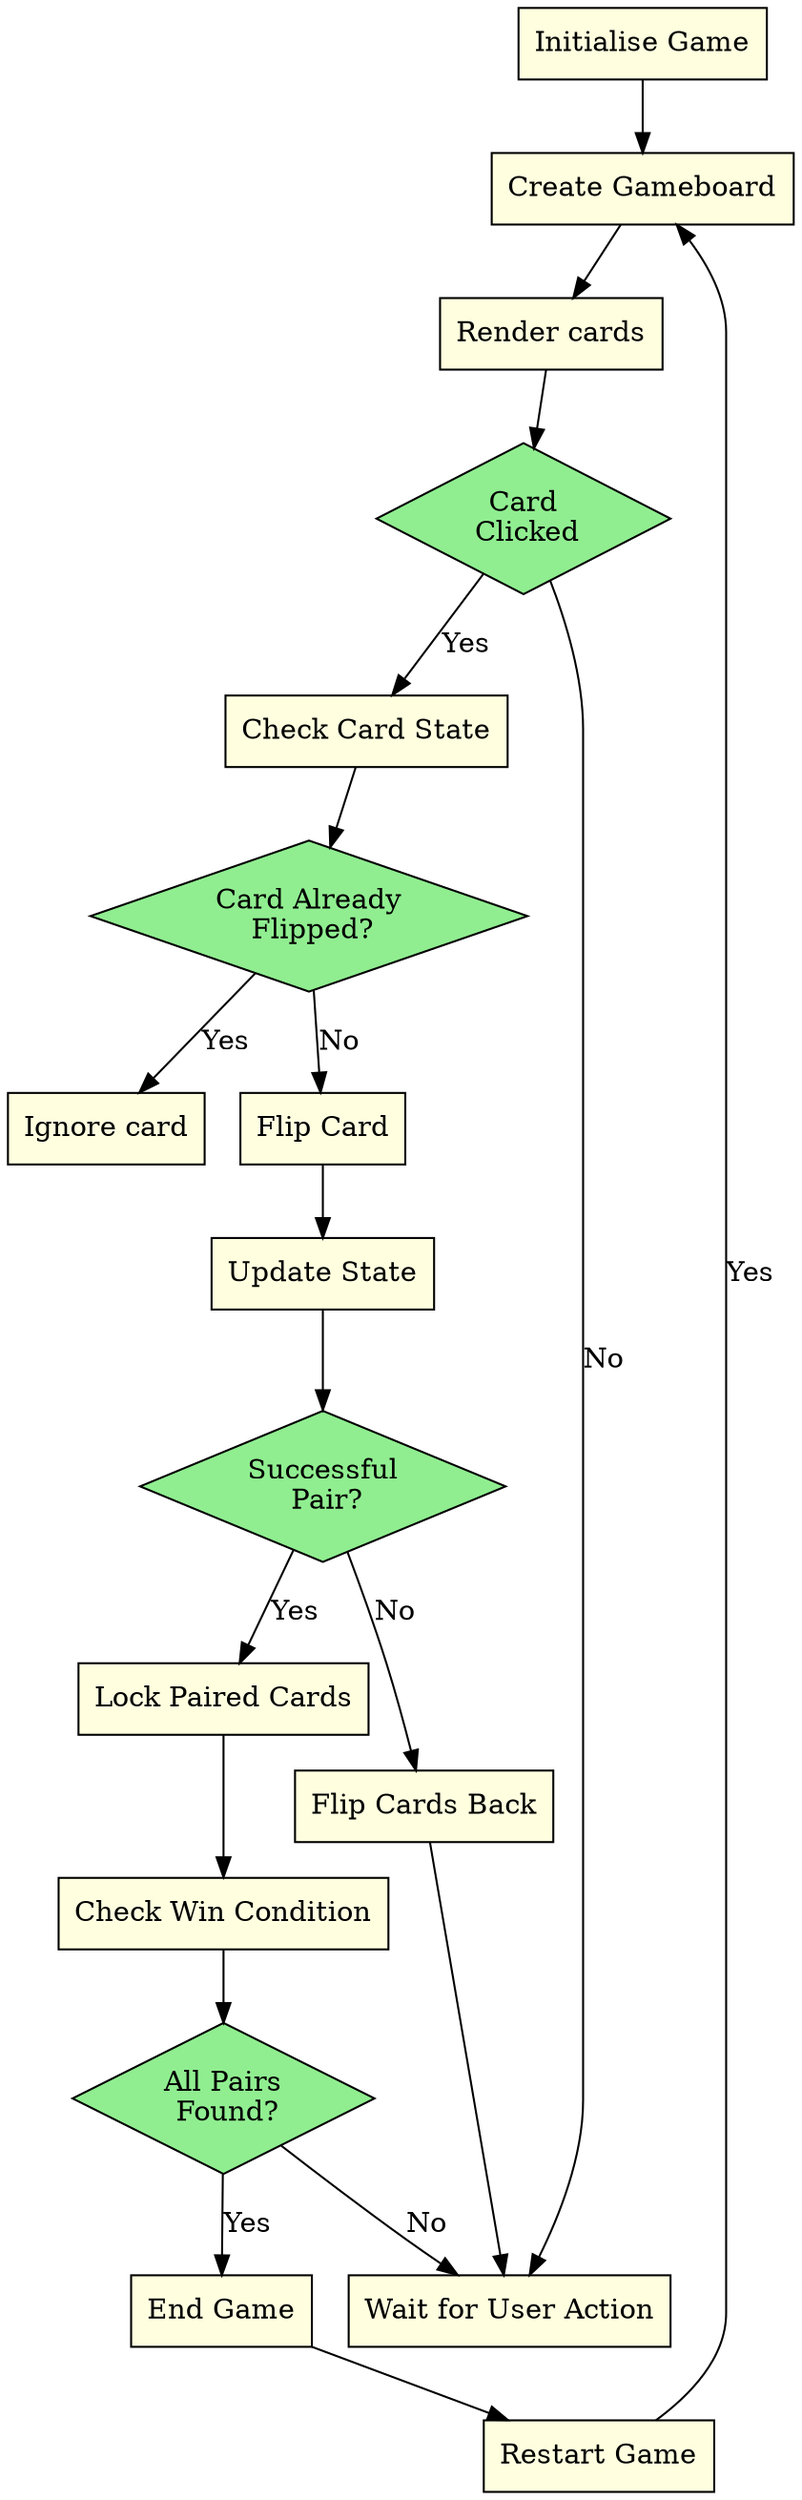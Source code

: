 digraph MemoryGame {
    node [shape=box, style=filled, fillcolor=lightyellow]
    "Initialise Game" -> "Create Gameboard" -> "Render cards" -> "Card\n Clicked";
    "Card\n Clicked" [shape=diamond, fillcolor=lightgreen];
    "Card\n Clicked" -> "Check Card State" [label="Yes"];
    "Check Card State" -> "Card Already\n Flipped?";
    "Card Already\n Flipped?" [shape=diamond, fillcolor=lightgreen];
    "Card Already\n Flipped?" -> "Ignore card" [label="Yes"];
    "Card Already\n Flipped?" -> "Flip Card" [label="No"];
    "Flip Card" -> "Update State" -> "Successful\n Pair?";
    "Successful\n Pair?" [shape=diamond, fillcolor=lightgreen];
    "Successful\n Pair?" -> "Lock Paired Cards" [label="Yes"];
    "Lock Paired Cards" -> "Check Win Condition" -> "All Pairs\n Found?";
    "All Pairs\n Found?" [shape=diamond, fillcolor=lightgreen];
    "All Pairs\n Found?" -> "End Game" [label="Yes"];
    "All Pairs\n Found?" -> "Wait for User Action" [label="No"];
    "Successful\n Pair?" -> "Flip Cards Back" [label="No"];
    "Flip Cards Back" -> "Wait for User Action";
    "Card\n Clicked" -> "Wait for User Action" [label="No"];
    "End Game" -> "Restart Game";
    "Restart Game" -> "Create Gameboard" [label="Yes"];
}